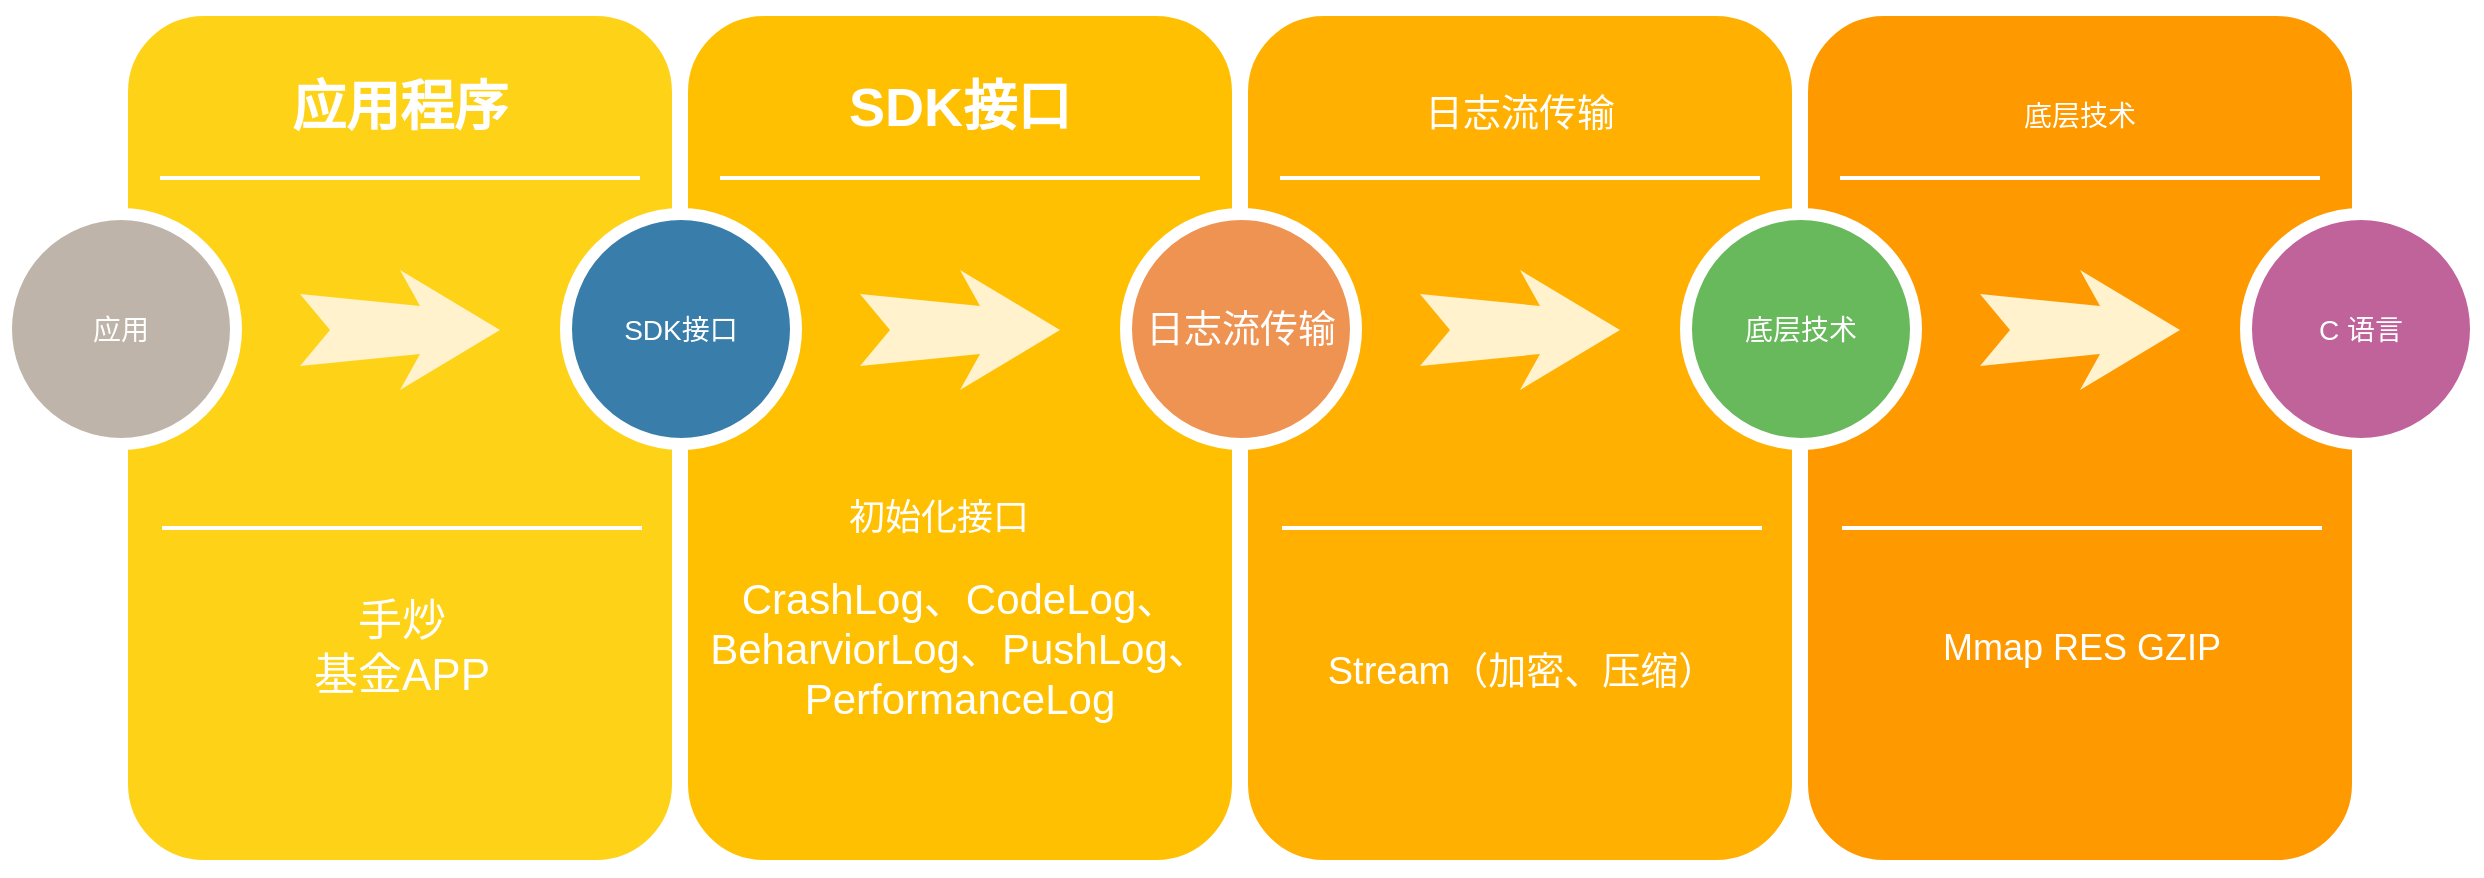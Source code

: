<mxfile version="14.4.9" type="github">
  <diagram name="Page-1" id="12e1b939-464a-85fe-373e-61e167be1490">
    <mxGraphModel dx="1422" dy="745" grid="1" gridSize="10" guides="1" tooltips="1" connect="1" arrows="1" fold="1" page="1" pageScale="1.5" pageWidth="1169" pageHeight="826" background="#ffffff" math="0" shadow="0">
      <root>
        <mxCell id="0" />
        <mxCell id="1" parent="0" />
        <mxCell id="60da8b9f42644d3a-2" value="" style="whiteSpace=wrap;html=1;rounded=1;shadow=0;strokeWidth=8;fontSize=20;align=center;fillColor=#FED217;strokeColor=#FFFFFF;" parent="1" vertex="1">
          <mxGeometry x="316" y="350" width="280" height="430" as="geometry" />
        </mxCell>
        <mxCell id="60da8b9f42644d3a-3" value="应用程序" style="text;html=1;strokeColor=none;fillColor=none;align=center;verticalAlign=middle;whiteSpace=wrap;rounded=0;shadow=0;fontSize=27;fontColor=#FFFFFF;fontStyle=1" parent="1" vertex="1">
          <mxGeometry x="316" y="370" width="280" height="60" as="geometry" />
        </mxCell>
        <mxCell id="60da8b9f42644d3a-4" value="&lt;span style=&quot;font-size: 22px&quot;&gt;手炒&lt;br&gt;基金APP&lt;br&gt;&lt;/span&gt;" style="text;html=1;strokeColor=none;fillColor=none;align=center;verticalAlign=middle;whiteSpace=wrap;rounded=0;shadow=0;fontSize=14;fontColor=#FFFFFF;" parent="1" vertex="1">
          <mxGeometry x="317" y="625" width="280" height="90" as="geometry" />
        </mxCell>
        <mxCell id="60da8b9f42644d3a-6" value="" style="line;strokeWidth=2;html=1;rounded=0;shadow=0;fontSize=27;align=center;fillColor=none;strokeColor=#FFFFFF;" parent="1" vertex="1">
          <mxGeometry x="336" y="430" width="240" height="10" as="geometry" />
        </mxCell>
        <mxCell id="60da8b9f42644d3a-7" value="" style="line;strokeWidth=2;html=1;rounded=0;shadow=0;fontSize=27;align=center;fillColor=none;strokeColor=#FFFFFF;" parent="1" vertex="1">
          <mxGeometry x="337" y="605" width="240" height="10" as="geometry" />
        </mxCell>
        <mxCell id="60da8b9f42644d3a-8" value="应用" style="ellipse;whiteSpace=wrap;html=1;rounded=0;shadow=0;strokeWidth=6;fontSize=14;align=center;fillColor=#BFB4A9;strokeColor=#FFFFFF;fontColor=#FFFFFF;" parent="1" vertex="1">
          <mxGeometry x="259" y="453" width="115" height="115" as="geometry" />
        </mxCell>
        <mxCell id="60da8b9f42644d3a-9" value="" style="html=1;shadow=0;dashed=0;align=center;verticalAlign=middle;shape=mxgraph.arrows2.stylisedArrow;dy=0.6;dx=40;notch=15;feather=0.4;rounded=0;strokeWidth=1;fontSize=27;strokeColor=none;fillColor=#fff2cc;" parent="1" vertex="1">
          <mxGeometry x="406" y="481" width="100" height="60" as="geometry" />
        </mxCell>
        <mxCell id="60da8b9f42644d3a-17" value="" style="whiteSpace=wrap;html=1;rounded=1;shadow=0;strokeWidth=8;fontSize=20;align=center;fillColor=#FFC001;strokeColor=#FFFFFF;" parent="1" vertex="1">
          <mxGeometry x="596" y="350" width="280" height="430" as="geometry" />
        </mxCell>
        <mxCell id="60da8b9f42644d3a-18" value="SDK接口" style="text;html=1;strokeColor=none;fillColor=none;align=center;verticalAlign=middle;whiteSpace=wrap;rounded=0;shadow=0;fontSize=27;fontColor=#FFFFFF;fontStyle=1" parent="1" vertex="1">
          <mxGeometry x="596" y="370" width="280" height="60" as="geometry" />
        </mxCell>
        <mxCell id="60da8b9f42644d3a-20" value="" style="line;strokeWidth=2;html=1;rounded=0;shadow=0;fontSize=27;align=center;fillColor=none;strokeColor=#FFFFFF;" parent="1" vertex="1">
          <mxGeometry x="616" y="430" width="240" height="10" as="geometry" />
        </mxCell>
        <mxCell id="60da8b9f42644d3a-22" value="SDK接口" style="ellipse;whiteSpace=wrap;html=1;rounded=0;shadow=0;strokeWidth=6;fontSize=14;align=center;fillColor=#397DAA;strokeColor=#FFFFFF;fontColor=#FFFFFF;" parent="1" vertex="1">
          <mxGeometry x="539" y="453" width="115" height="115" as="geometry" />
        </mxCell>
        <mxCell id="60da8b9f42644d3a-23" value="" style="html=1;shadow=0;dashed=0;align=center;verticalAlign=middle;shape=mxgraph.arrows2.stylisedArrow;dy=0.6;dx=40;notch=15;feather=0.4;rounded=0;strokeWidth=1;fontSize=27;strokeColor=none;fillColor=#fff2cc;" parent="1" vertex="1">
          <mxGeometry x="686" y="481" width="100" height="60" as="geometry" />
        </mxCell>
        <mxCell id="60da8b9f42644d3a-24" value="" style="whiteSpace=wrap;html=1;rounded=1;shadow=0;strokeWidth=8;fontSize=20;align=center;fillColor=#FFB001;strokeColor=#FFFFFF;" parent="1" vertex="1">
          <mxGeometry x="876" y="350" width="280" height="430" as="geometry" />
        </mxCell>
        <mxCell id="60da8b9f42644d3a-25" value="&lt;span style=&quot;font-weight: 400&quot;&gt;&lt;font style=&quot;font-size: 19px&quot;&gt;日志流传输&lt;/font&gt;&lt;/span&gt;" style="text;html=1;strokeColor=none;fillColor=none;align=center;verticalAlign=middle;whiteSpace=wrap;rounded=0;shadow=0;fontSize=27;fontColor=#FFFFFF;fontStyle=1" parent="1" vertex="1">
          <mxGeometry x="876" y="370" width="280" height="60" as="geometry" />
        </mxCell>
        <mxCell id="60da8b9f42644d3a-26" value="&lt;br style=&quot;font-size: 19px&quot;&gt;Stream（加密、压缩）" style="text;html=1;strokeColor=none;fillColor=none;align=center;verticalAlign=middle;whiteSpace=wrap;rounded=0;shadow=0;fontSize=19;fontColor=#FFFFFF;" parent="1" vertex="1">
          <mxGeometry x="877" y="625" width="280" height="90" as="geometry" />
        </mxCell>
        <mxCell id="60da8b9f42644d3a-27" value="" style="line;strokeWidth=2;html=1;rounded=0;shadow=0;fontSize=27;align=center;fillColor=none;strokeColor=#FFFFFF;" parent="1" vertex="1">
          <mxGeometry x="896" y="430" width="240" height="10" as="geometry" />
        </mxCell>
        <mxCell id="60da8b9f42644d3a-28" value="" style="line;strokeWidth=2;html=1;rounded=0;shadow=0;fontSize=27;align=center;fillColor=none;strokeColor=#FFFFFF;" parent="1" vertex="1">
          <mxGeometry x="897" y="605" width="240" height="10" as="geometry" />
        </mxCell>
        <mxCell id="60da8b9f42644d3a-29" value="&lt;span style=&quot;font-size: 19px&quot;&gt;日志流传输&lt;/span&gt;" style="ellipse;whiteSpace=wrap;html=1;rounded=0;shadow=0;strokeWidth=6;fontSize=14;align=center;fillColor=#EF9353;strokeColor=#FFFFFF;fontColor=#FFFFFF;" parent="1" vertex="1">
          <mxGeometry x="819" y="453" width="115" height="115" as="geometry" />
        </mxCell>
        <mxCell id="60da8b9f42644d3a-30" value="" style="html=1;shadow=0;dashed=0;align=center;verticalAlign=middle;shape=mxgraph.arrows2.stylisedArrow;dy=0.6;dx=40;notch=15;feather=0.4;rounded=0;strokeWidth=1;fontSize=27;strokeColor=none;fillColor=#fff2cc;" parent="1" vertex="1">
          <mxGeometry x="966" y="481" width="100" height="60" as="geometry" />
        </mxCell>
        <mxCell id="60da8b9f42644d3a-31" value="" style="whiteSpace=wrap;html=1;rounded=1;shadow=0;strokeWidth=8;fontSize=20;align=center;fillColor=#FE9900;strokeColor=#FFFFFF;" parent="1" vertex="1">
          <mxGeometry x="1156" y="350" width="280" height="430" as="geometry" />
        </mxCell>
        <mxCell id="60da8b9f42644d3a-32" value="&lt;span style=&quot;font-size: 14px ; font-weight: 400&quot;&gt;底层技术&lt;/span&gt;" style="text;html=1;strokeColor=none;fillColor=none;align=center;verticalAlign=middle;whiteSpace=wrap;rounded=0;shadow=0;fontSize=27;fontColor=#FFFFFF;fontStyle=1" parent="1" vertex="1">
          <mxGeometry x="1156" y="370" width="280" height="60" as="geometry" />
        </mxCell>
        <mxCell id="60da8b9f42644d3a-33" value="Mmap RES GZIP" style="text;html=1;strokeColor=none;fillColor=none;align=center;verticalAlign=middle;whiteSpace=wrap;rounded=0;shadow=0;fontSize=18;fontColor=#FFFFFF;" parent="1" vertex="1">
          <mxGeometry x="1157" y="625" width="280" height="90" as="geometry" />
        </mxCell>
        <mxCell id="60da8b9f42644d3a-34" value="" style="line;strokeWidth=2;html=1;rounded=0;shadow=0;fontSize=27;align=center;fillColor=none;strokeColor=#FFFFFF;" parent="1" vertex="1">
          <mxGeometry x="1176" y="430" width="240" height="10" as="geometry" />
        </mxCell>
        <mxCell id="60da8b9f42644d3a-35" value="" style="line;strokeWidth=2;html=1;rounded=0;shadow=0;fontSize=27;align=center;fillColor=none;strokeColor=#FFFFFF;" parent="1" vertex="1">
          <mxGeometry x="1177" y="605" width="240" height="10" as="geometry" />
        </mxCell>
        <mxCell id="60da8b9f42644d3a-36" value="底层技术" style="ellipse;whiteSpace=wrap;html=1;rounded=0;shadow=0;strokeWidth=6;fontSize=14;align=center;fillColor=#68B85C;strokeColor=#FFFFFF;fontColor=#FFFFFF;" parent="1" vertex="1">
          <mxGeometry x="1099" y="453" width="115" height="115" as="geometry" />
        </mxCell>
        <mxCell id="60da8b9f42644d3a-37" value="" style="html=1;shadow=0;dashed=0;align=center;verticalAlign=middle;shape=mxgraph.arrows2.stylisedArrow;dy=0.6;dx=40;notch=15;feather=0.4;rounded=0;strokeWidth=1;fontSize=27;strokeColor=none;fillColor=#fff2cc;" parent="1" vertex="1">
          <mxGeometry x="1246" y="481" width="100" height="60" as="geometry" />
        </mxCell>
        <mxCell id="60da8b9f42644d3a-38" value="C 语言" style="ellipse;whiteSpace=wrap;html=1;rounded=0;shadow=0;strokeWidth=6;fontSize=14;align=center;fillColor=#BF639A;strokeColor=#FFFFFF;fontColor=#FFFFFF;" parent="1" vertex="1">
          <mxGeometry x="1379" y="453" width="115" height="115" as="geometry" />
        </mxCell>
        <mxCell id="6xdY3QogjgdNVT2c62Ct-3" value="初始化接口" style="text;html=1;align=center;verticalAlign=middle;resizable=0;points=[];autosize=1;fontColor=#FFFFFF;fontSize=18;" vertex="1" parent="1">
          <mxGeometry x="670" y="590" width="110" height="30" as="geometry" />
        </mxCell>
        <mxCell id="6xdY3QogjgdNVT2c62Ct-11" value="CrashLog、CodeLog、BeharviorLog、PushLog、P&lt;span style=&quot;font-family: arial, sans-serif; font-size: 21px;&quot;&gt;erformanceLog&lt;/span&gt;&lt;br style=&quot;font-size: 21px;&quot;&gt;" style="text;html=1;strokeColor=none;fillColor=none;align=center;verticalAlign=middle;whiteSpace=wrap;rounded=0;shadow=0;fontSize=21;fontColor=#FFFFFF;" vertex="1" parent="1">
          <mxGeometry x="596" y="625" width="280" height="90" as="geometry" />
        </mxCell>
      </root>
    </mxGraphModel>
  </diagram>
</mxfile>
